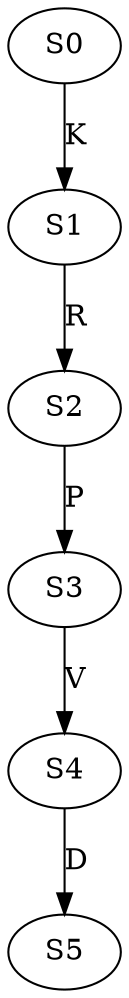 strict digraph  {
	S0 -> S1 [ label = K ];
	S1 -> S2 [ label = R ];
	S2 -> S3 [ label = P ];
	S3 -> S4 [ label = V ];
	S4 -> S5 [ label = D ];
}
